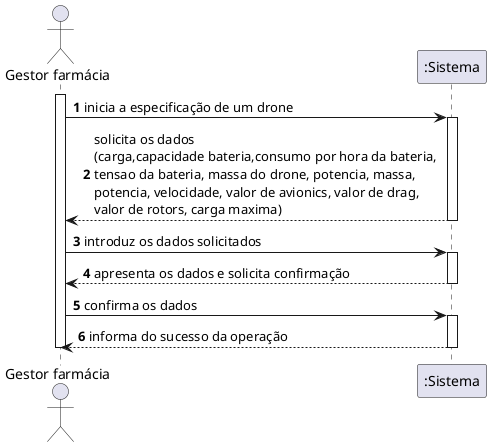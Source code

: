 @startuml
autonumber
actor "Gestor farmácia" as GER

activate GER
GER -> ":Sistema" : inicia a especificação de um drone
activate ":Sistema"
":Sistema" --> GER : solicita os dados \n(carga,capacidade bateria,consumo por hora da bateria, \ntensao da bateria, massa do drone, potencia, massa, \npotencia, velocidade, valor de avionics, valor de drag, \nvalor de rotors, carga maxima)
deactivate ":Sistema"

GER -> ":Sistema" : introduz os dados solicitados
activate ":Sistema"
":Sistema" --> GER : apresenta os dados e solicita confirmação
deactivate ":Sistema"

GER -> ":Sistema" : confirma os dados
activate ":Sistema"
":Sistema" --> GER : informa do sucesso da operação
deactivate ":Sistema"

deactivate GER

@enduml